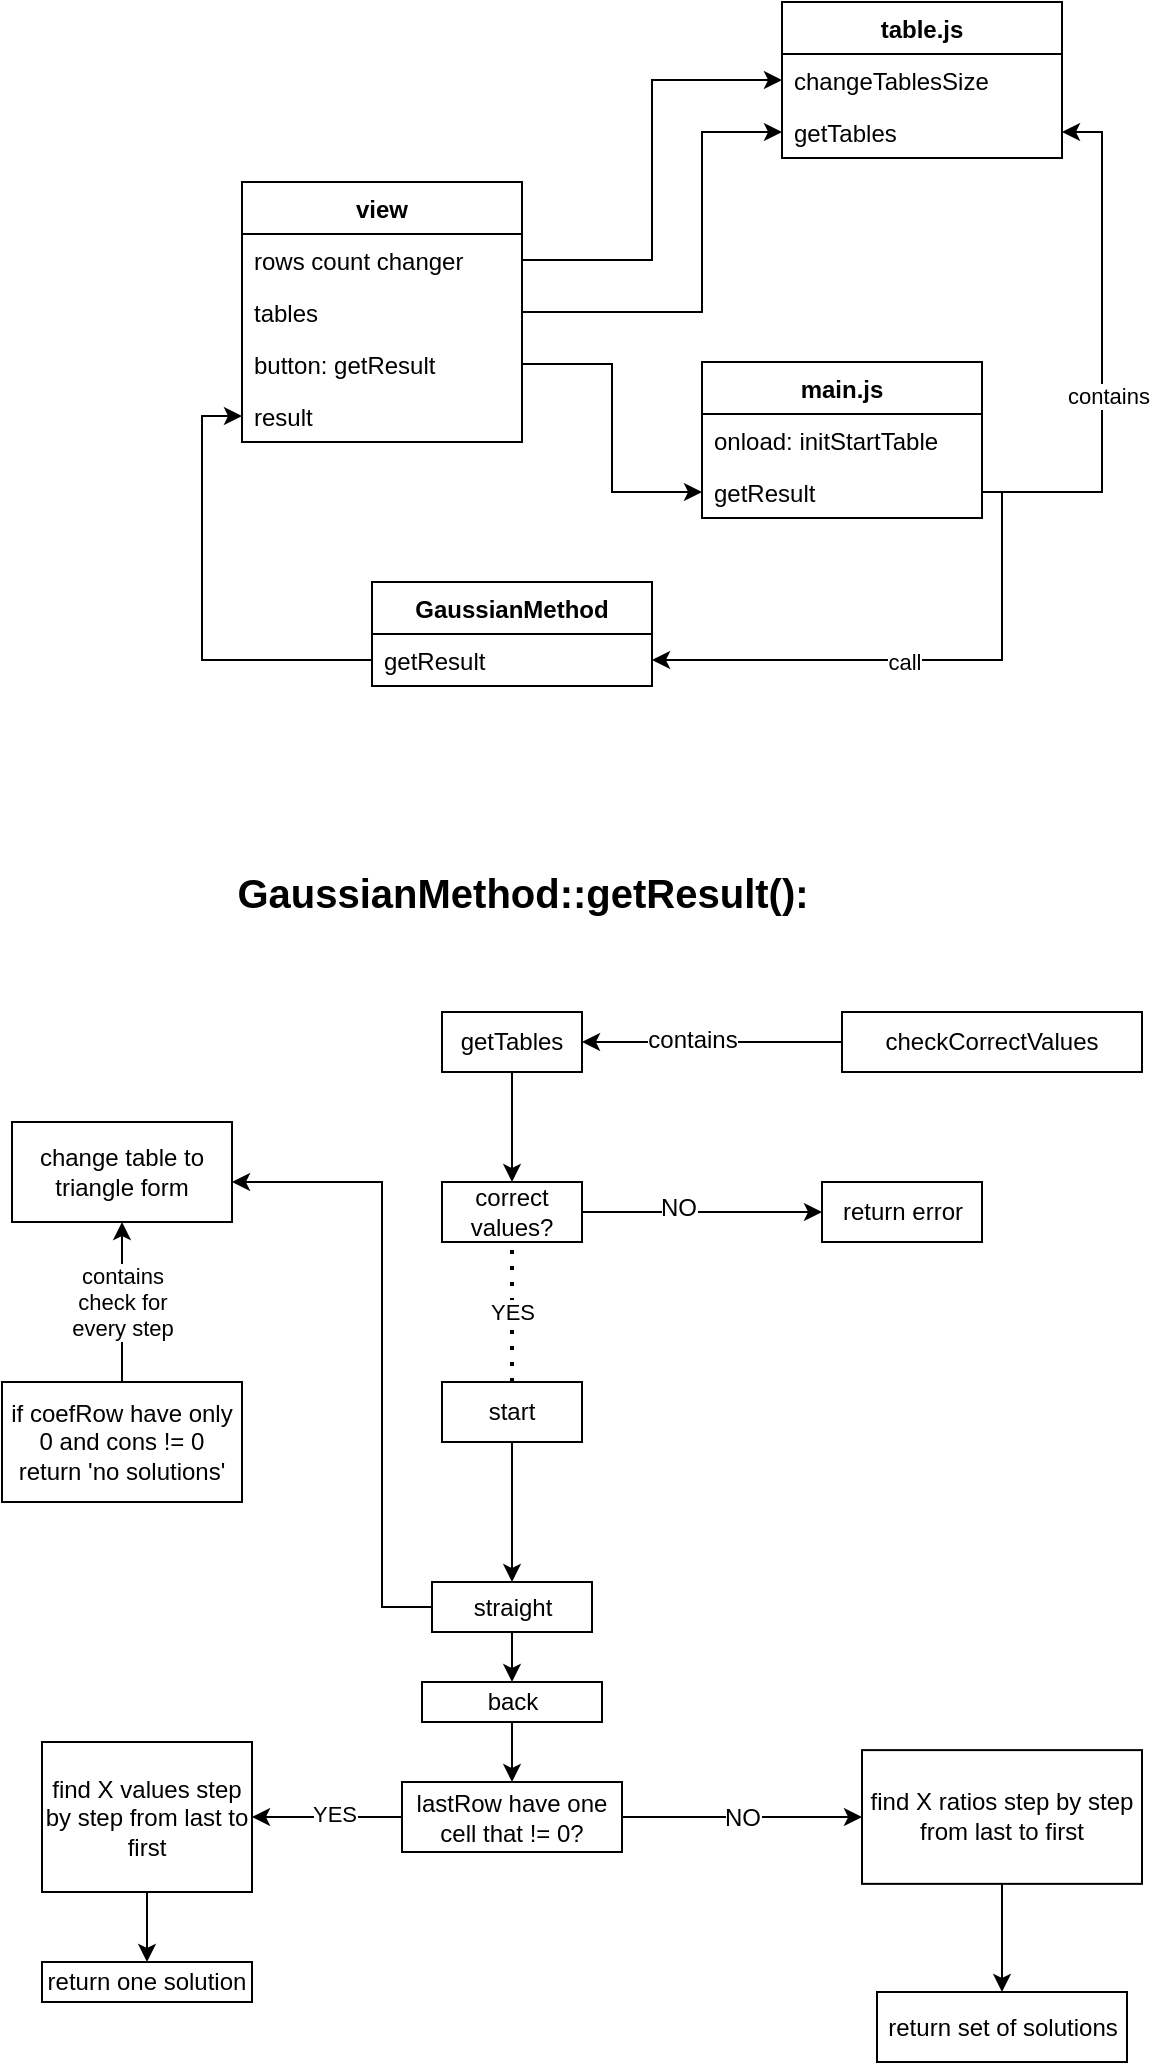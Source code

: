 <mxfile version="13.6.9" type="device"><diagram id="i2ML6EGwVFvfbJ4fMxRu" name="Page-1"><mxGraphModel dx="1422" dy="762" grid="1" gridSize="10" guides="1" tooltips="1" connect="1" arrows="1" fold="1" page="1" pageScale="1" pageWidth="827" pageHeight="1169" math="0" shadow="0"><root><mxCell id="0"/><mxCell id="1" parent="0"/><mxCell id="g97Z1LXwfB5mILp9pLlK-12" style="edgeStyle=orthogonalEdgeStyle;rounded=0;orthogonalLoop=1;jettySize=auto;html=1;" parent="1" source="g97Z1LXwfB5mILp9pLlK-3" target="g97Z1LXwfB5mILp9pLlK-8" edge="1"><mxGeometry relative="1" as="geometry"/></mxCell><mxCell id="g97Z1LXwfB5mILp9pLlK-2" value="view" style="swimlane;fontStyle=1;childLayout=stackLayout;horizontal=1;startSize=26;fillColor=none;horizontalStack=0;resizeParent=1;resizeParentMax=0;resizeLast=0;collapsible=1;marginBottom=0;" parent="1" vertex="1"><mxGeometry x="260" y="170" width="140" height="130" as="geometry"/></mxCell><mxCell id="g97Z1LXwfB5mILp9pLlK-3" value="rows count changer" style="text;strokeColor=none;fillColor=none;align=left;verticalAlign=top;spacingLeft=4;spacingRight=4;overflow=hidden;rotatable=0;points=[[0,0.5],[1,0.5]];portConstraint=eastwest;" parent="g97Z1LXwfB5mILp9pLlK-2" vertex="1"><mxGeometry y="26" width="140" height="26" as="geometry"/></mxCell><mxCell id="g97Z1LXwfB5mILp9pLlK-4" value="tables" style="text;strokeColor=none;fillColor=none;align=left;verticalAlign=top;spacingLeft=4;spacingRight=4;overflow=hidden;rotatable=0;points=[[0,0.5],[1,0.5]];portConstraint=eastwest;" parent="g97Z1LXwfB5mILp9pLlK-2" vertex="1"><mxGeometry y="52" width="140" height="26" as="geometry"/></mxCell><mxCell id="g97Z1LXwfB5mILp9pLlK-26" value="button: getResult" style="text;strokeColor=none;fillColor=none;align=left;verticalAlign=top;spacingLeft=4;spacingRight=4;overflow=hidden;rotatable=0;points=[[0,0.5],[1,0.5]];portConstraint=eastwest;" parent="g97Z1LXwfB5mILp9pLlK-2" vertex="1"><mxGeometry y="78" width="140" height="26" as="geometry"/></mxCell><mxCell id="g97Z1LXwfB5mILp9pLlK-13" value="result" style="text;strokeColor=none;fillColor=none;align=left;verticalAlign=top;spacingLeft=4;spacingRight=4;overflow=hidden;rotatable=0;points=[[0,0.5],[1,0.5]];portConstraint=eastwest;" parent="g97Z1LXwfB5mILp9pLlK-2" vertex="1"><mxGeometry y="104" width="140" height="26" as="geometry"/></mxCell><mxCell id="g97Z1LXwfB5mILp9pLlK-39" style="edgeStyle=orthogonalEdgeStyle;rounded=0;orthogonalLoop=1;jettySize=auto;html=1;" parent="1" source="g97Z1LXwfB5mILp9pLlK-4" target="g97Z1LXwfB5mILp9pLlK-9" edge="1"><mxGeometry relative="1" as="geometry"><Array as="points"><mxPoint x="490" y="235"/><mxPoint x="490" y="145"/></Array></mxGeometry></mxCell><mxCell id="g97Z1LXwfB5mILp9pLlK-7" value="table.js" style="swimlane;fontStyle=1;childLayout=stackLayout;horizontal=1;startSize=26;fillColor=none;horizontalStack=0;resizeParent=1;resizeParentMax=0;resizeLast=0;collapsible=1;marginBottom=0;" parent="1" vertex="1"><mxGeometry x="530" y="80" width="140" height="78" as="geometry"/></mxCell><mxCell id="g97Z1LXwfB5mILp9pLlK-8" value="changeTablesSize" style="text;strokeColor=none;fillColor=none;align=left;verticalAlign=top;spacingLeft=4;spacingRight=4;overflow=hidden;rotatable=0;points=[[0,0.5],[1,0.5]];portConstraint=eastwest;" parent="g97Z1LXwfB5mILp9pLlK-7" vertex="1"><mxGeometry y="26" width="140" height="26" as="geometry"/></mxCell><mxCell id="g97Z1LXwfB5mILp9pLlK-9" value="getTables" style="text;strokeColor=none;fillColor=none;align=left;verticalAlign=top;spacingLeft=4;spacingRight=4;overflow=hidden;rotatable=0;points=[[0,0.5],[1,0.5]];portConstraint=eastwest;" parent="g97Z1LXwfB5mILp9pLlK-7" vertex="1"><mxGeometry y="52" width="140" height="26" as="geometry"/></mxCell><mxCell id="g97Z1LXwfB5mILp9pLlK-43" value="GaussianMethod::getResult():" style="text;html=1;align=center;verticalAlign=middle;resizable=0;points=[];autosize=1;fontSize=20;fontStyle=1" parent="1" vertex="1"><mxGeometry x="250" y="510" width="300" height="30" as="geometry"/></mxCell><mxCell id="w1zlM0vdtbjrUi01qBrn-16" style="edgeStyle=orthogonalEdgeStyle;rounded=0;orthogonalLoop=1;jettySize=auto;html=1;" edge="1" parent="1" source="g97Z1LXwfB5mILp9pLlK-44" target="g97Z1LXwfB5mILp9pLlK-61"><mxGeometry relative="1" as="geometry"/></mxCell><mxCell id="g97Z1LXwfB5mILp9pLlK-44" value="start" style="rounded=0;whiteSpace=wrap;html=1;fontSize=12;" parent="1" vertex="1"><mxGeometry x="360" y="770" width="70" height="30" as="geometry"/></mxCell><mxCell id="w1zlM0vdtbjrUi01qBrn-14" style="edgeStyle=orthogonalEdgeStyle;rounded=0;orthogonalLoop=1;jettySize=auto;html=1;" edge="1" parent="1" source="g97Z1LXwfB5mILp9pLlK-46" target="g97Z1LXwfB5mILp9pLlK-56"><mxGeometry relative="1" as="geometry"/></mxCell><mxCell id="g97Z1LXwfB5mILp9pLlK-46" value="getTables" style="rounded=0;whiteSpace=wrap;html=1;fontSize=12;" parent="1" vertex="1"><mxGeometry x="360" y="585" width="70" height="30" as="geometry"/></mxCell><mxCell id="g97Z1LXwfB5mILp9pLlK-52" style="edgeStyle=orthogonalEdgeStyle;rounded=0;orthogonalLoop=1;jettySize=auto;html=1;fontSize=12;" parent="1" source="g97Z1LXwfB5mILp9pLlK-51" target="g97Z1LXwfB5mILp9pLlK-46" edge="1"><mxGeometry relative="1" as="geometry"/></mxCell><mxCell id="g97Z1LXwfB5mILp9pLlK-54" value="contains" style="edgeLabel;html=1;align=center;verticalAlign=middle;resizable=0;points=[];fontSize=12;" parent="g97Z1LXwfB5mILp9pLlK-52" vertex="1" connectable="0"><mxGeometry x="0.154" y="-1" relative="1" as="geometry"><mxPoint as="offset"/></mxGeometry></mxCell><mxCell id="g97Z1LXwfB5mILp9pLlK-51" value="checkCorrectValues" style="rounded=0;whiteSpace=wrap;html=1;fontSize=12;" parent="1" vertex="1"><mxGeometry x="560" y="585" width="150" height="30" as="geometry"/></mxCell><mxCell id="g97Z1LXwfB5mILp9pLlK-57" style="edgeStyle=orthogonalEdgeStyle;rounded=0;orthogonalLoop=1;jettySize=auto;html=1;fontSize=12;" parent="1" source="g97Z1LXwfB5mILp9pLlK-56" target="g97Z1LXwfB5mILp9pLlK-58" edge="1"><mxGeometry relative="1" as="geometry"><mxPoint x="680" y="705" as="targetPoint"/></mxGeometry></mxCell><mxCell id="g97Z1LXwfB5mILp9pLlK-59" value="NO" style="edgeLabel;html=1;align=center;verticalAlign=middle;resizable=0;points=[];fontSize=12;" parent="g97Z1LXwfB5mILp9pLlK-57" vertex="1" connectable="0"><mxGeometry x="-0.2" y="2" relative="1" as="geometry"><mxPoint as="offset"/></mxGeometry></mxCell><mxCell id="g97Z1LXwfB5mILp9pLlK-56" value="correct values?" style="rounded=0;whiteSpace=wrap;html=1;fontSize=12;" parent="1" vertex="1"><mxGeometry x="360" y="670" width="70" height="30" as="geometry"/></mxCell><mxCell id="g97Z1LXwfB5mILp9pLlK-58" value="return error" style="html=1;" parent="1" vertex="1"><mxGeometry x="550" y="670" width="80" height="30" as="geometry"/></mxCell><mxCell id="g97Z1LXwfB5mILp9pLlK-62" style="edgeStyle=orthogonalEdgeStyle;rounded=0;orthogonalLoop=1;jettySize=auto;html=1;fontSize=12;" parent="1" source="g97Z1LXwfB5mILp9pLlK-61" target="g97Z1LXwfB5mILp9pLlK-63" edge="1"><mxGeometry relative="1" as="geometry"><mxPoint x="395" y="950" as="targetPoint"/></mxGeometry></mxCell><mxCell id="g97Z1LXwfB5mILp9pLlK-66" style="edgeStyle=orthogonalEdgeStyle;rounded=0;orthogonalLoop=1;jettySize=auto;html=1;fontSize=12;" parent="1" source="g97Z1LXwfB5mILp9pLlK-61" target="g97Z1LXwfB5mILp9pLlK-67" edge="1"><mxGeometry relative="1" as="geometry"><mxPoint x="270" y="790" as="targetPoint"/><Array as="points"><mxPoint x="330" y="883"/><mxPoint x="330" y="670"/></Array></mxGeometry></mxCell><mxCell id="g97Z1LXwfB5mILp9pLlK-61" value="straight" style="html=1;" parent="1" vertex="1"><mxGeometry x="355" y="870" width="80" height="25" as="geometry"/></mxCell><mxCell id="g97Z1LXwfB5mILp9pLlK-75" style="edgeStyle=orthogonalEdgeStyle;rounded=0;orthogonalLoop=1;jettySize=auto;html=1;exitX=0.5;exitY=1;exitDx=0;exitDy=0;fontSize=12;" parent="1" source="g97Z1LXwfB5mILp9pLlK-63" target="g97Z1LXwfB5mILp9pLlK-76" edge="1"><mxGeometry relative="1" as="geometry"><mxPoint x="395" y="980" as="targetPoint"/></mxGeometry></mxCell><mxCell id="g97Z1LXwfB5mILp9pLlK-63" value="back" style="html=1;" parent="1" vertex="1"><mxGeometry x="350" y="920" width="90" height="20" as="geometry"/></mxCell><mxCell id="g97Z1LXwfB5mILp9pLlK-15" value="main.js" style="swimlane;fontStyle=1;childLayout=stackLayout;horizontal=1;startSize=26;fillColor=none;horizontalStack=0;resizeParent=1;resizeParentMax=0;resizeLast=0;collapsible=1;marginBottom=0;" parent="1" vertex="1"><mxGeometry x="490" y="260" width="140" height="78" as="geometry"/></mxCell><mxCell id="g97Z1LXwfB5mILp9pLlK-17" value="onload: initStartTable" style="text;strokeColor=none;fillColor=none;align=left;verticalAlign=top;spacingLeft=4;spacingRight=4;overflow=hidden;rotatable=0;points=[[0,0.5],[1,0.5]];portConstraint=eastwest;" parent="g97Z1LXwfB5mILp9pLlK-15" vertex="1"><mxGeometry y="26" width="140" height="26" as="geometry"/></mxCell><mxCell id="g97Z1LXwfB5mILp9pLlK-23" value="getResult" style="text;strokeColor=none;fillColor=none;align=left;verticalAlign=top;spacingLeft=4;spacingRight=4;overflow=hidden;rotatable=0;points=[[0,0.5],[1,0.5]];portConstraint=eastwest;" parent="g97Z1LXwfB5mILp9pLlK-15" vertex="1"><mxGeometry y="52" width="140" height="26" as="geometry"/></mxCell><mxCell id="g97Z1LXwfB5mILp9pLlK-65" value="return one solution" style="html=1;verticalAlign=middle;whiteSpace=wrap;" parent="1" vertex="1"><mxGeometry x="160" y="1060" width="105" height="20" as="geometry"/></mxCell><mxCell id="g97Z1LXwfB5mILp9pLlK-67" value="change table to triangle form" style="html=1;whiteSpace=wrap;" parent="1" vertex="1"><mxGeometry x="145" y="640" width="110" height="50" as="geometry"/></mxCell><mxCell id="g97Z1LXwfB5mILp9pLlK-81" style="edgeStyle=orthogonalEdgeStyle;rounded=0;orthogonalLoop=1;jettySize=auto;html=1;entryX=0.5;entryY=0;entryDx=0;entryDy=0;fontSize=12;" parent="1" source="g97Z1LXwfB5mILp9pLlK-69" target="g97Z1LXwfB5mILp9pLlK-65" edge="1"><mxGeometry relative="1" as="geometry"/></mxCell><mxCell id="g97Z1LXwfB5mILp9pLlK-69" value="find X values step by step from last to first" style="html=1;whiteSpace=wrap;" parent="1" vertex="1"><mxGeometry x="160" y="950" width="105" height="75" as="geometry"/></mxCell><mxCell id="g97Z1LXwfB5mILp9pLlK-71" style="edgeStyle=orthogonalEdgeStyle;rounded=0;orthogonalLoop=1;jettySize=auto;html=1;entryX=0.5;entryY=1;entryDx=0;entryDy=0;fontSize=12;" parent="1" source="g97Z1LXwfB5mILp9pLlK-70" target="g97Z1LXwfB5mILp9pLlK-67" edge="1"><mxGeometry relative="1" as="geometry"/></mxCell><mxCell id="g97Z1LXwfB5mILp9pLlK-73" value="contains&lt;br&gt;check for&lt;br&gt;every step" style="edgeLabel;html=1;align=center;verticalAlign=middle;resizable=0;points=[];" parent="g97Z1LXwfB5mILp9pLlK-71" vertex="1" connectable="0"><mxGeometry x="0.25" y="-2" relative="1" as="geometry"><mxPoint x="-2" y="10" as="offset"/></mxGeometry></mxCell><mxCell id="g97Z1LXwfB5mILp9pLlK-70" value="if coefRow have only 0 and cons != 0&lt;br&gt;return 'no solutions'" style="html=1;whiteSpace=wrap;" parent="1" vertex="1"><mxGeometry x="140" y="770" width="120" height="60" as="geometry"/></mxCell><mxCell id="g97Z1LXwfB5mILp9pLlK-77" style="edgeStyle=orthogonalEdgeStyle;rounded=0;orthogonalLoop=1;jettySize=auto;html=1;entryX=1;entryY=0.5;entryDx=0;entryDy=0;fontSize=12;" parent="1" source="g97Z1LXwfB5mILp9pLlK-76" target="g97Z1LXwfB5mILp9pLlK-69" edge="1"><mxGeometry relative="1" as="geometry"><Array as="points"><mxPoint x="300" y="988"/><mxPoint x="300" y="988"/></Array></mxGeometry></mxCell><mxCell id="g97Z1LXwfB5mILp9pLlK-78" value="YES" style="edgeLabel;html=1;align=center;verticalAlign=middle;resizable=0;points=[];" parent="g97Z1LXwfB5mILp9pLlK-77" vertex="1" connectable="0"><mxGeometry x="-0.096" y="-2" relative="1" as="geometry"><mxPoint as="offset"/></mxGeometry></mxCell><mxCell id="g97Z1LXwfB5mILp9pLlK-79" value="NO" style="edgeStyle=orthogonalEdgeStyle;rounded=0;orthogonalLoop=1;jettySize=auto;html=1;fontSize=12;" parent="1" source="g97Z1LXwfB5mILp9pLlK-76" target="g97Z1LXwfB5mILp9pLlK-80" edge="1"><mxGeometry relative="1" as="geometry"><mxPoint x="560" y="987.5" as="targetPoint"/></mxGeometry></mxCell><mxCell id="g97Z1LXwfB5mILp9pLlK-76" value="lastRow have one cell that != 0?" style="html=1;whiteSpace=wrap;" parent="1" vertex="1"><mxGeometry x="340" y="970" width="110" height="35" as="geometry"/></mxCell><mxCell id="g97Z1LXwfB5mILp9pLlK-82" style="edgeStyle=orthogonalEdgeStyle;rounded=0;orthogonalLoop=1;jettySize=auto;html=1;fontSize=12;" parent="1" source="g97Z1LXwfB5mILp9pLlK-80" target="g97Z1LXwfB5mILp9pLlK-83" edge="1"><mxGeometry relative="1" as="geometry"><mxPoint x="640" y="1100" as="targetPoint"/></mxGeometry></mxCell><mxCell id="g97Z1LXwfB5mILp9pLlK-80" value="find X ratios step by step from last to first" style="html=1;whiteSpace=wrap;" parent="1" vertex="1"><mxGeometry x="570" y="954.06" width="140" height="66.87" as="geometry"/></mxCell><mxCell id="g97Z1LXwfB5mILp9pLlK-83" value="return set of solutions" style="html=1;" parent="1" vertex="1"><mxGeometry x="577.5" y="1075" width="125" height="35" as="geometry"/></mxCell><mxCell id="g97Z1LXwfB5mILp9pLlK-34" value="GaussianMethod" style="swimlane;fontStyle=1;childLayout=stackLayout;horizontal=1;startSize=26;fillColor=none;horizontalStack=0;resizeParent=1;resizeParentMax=0;resizeLast=0;collapsible=1;marginBottom=0;" parent="1" vertex="1"><mxGeometry x="325" y="370" width="140" height="52" as="geometry"/></mxCell><mxCell id="g97Z1LXwfB5mILp9pLlK-38" value="getResult" style="text;strokeColor=none;fillColor=none;align=left;verticalAlign=top;spacingLeft=4;spacingRight=4;overflow=hidden;rotatable=0;points=[[0,0.5],[1,0.5]];portConstraint=eastwest;" parent="g97Z1LXwfB5mILp9pLlK-34" vertex="1"><mxGeometry y="26" width="140" height="26" as="geometry"/></mxCell><mxCell id="w1zlM0vdtbjrUi01qBrn-3" style="edgeStyle=orthogonalEdgeStyle;rounded=0;orthogonalLoop=1;jettySize=auto;html=1;entryX=1;entryY=0.5;entryDx=0;entryDy=0;" edge="1" parent="1" source="g97Z1LXwfB5mILp9pLlK-23" target="g97Z1LXwfB5mILp9pLlK-9"><mxGeometry relative="1" as="geometry"/></mxCell><mxCell id="w1zlM0vdtbjrUi01qBrn-4" value="contains" style="edgeLabel;html=1;align=center;verticalAlign=middle;resizable=0;points=[];" vertex="1" connectable="0" parent="w1zlM0vdtbjrUi01qBrn-3"><mxGeometry x="-0.169" y="-3" relative="1" as="geometry"><mxPoint as="offset"/></mxGeometry></mxCell><mxCell id="w1zlM0vdtbjrUi01qBrn-5" style="edgeStyle=orthogonalEdgeStyle;rounded=0;orthogonalLoop=1;jettySize=auto;html=1;entryX=0;entryY=0.5;entryDx=0;entryDy=0;" edge="1" parent="1" source="g97Z1LXwfB5mILp9pLlK-26" target="g97Z1LXwfB5mILp9pLlK-23"><mxGeometry relative="1" as="geometry"/></mxCell><mxCell id="w1zlM0vdtbjrUi01qBrn-7" style="edgeStyle=orthogonalEdgeStyle;rounded=0;orthogonalLoop=1;jettySize=auto;html=1;entryX=1;entryY=0.5;entryDx=0;entryDy=0;" edge="1" parent="1" source="g97Z1LXwfB5mILp9pLlK-23" target="g97Z1LXwfB5mILp9pLlK-38"><mxGeometry relative="1" as="geometry"><Array as="points"><mxPoint x="640" y="325"/><mxPoint x="640" y="409"/></Array></mxGeometry></mxCell><mxCell id="w1zlM0vdtbjrUi01qBrn-9" value="call" style="edgeLabel;html=1;align=center;verticalAlign=middle;resizable=0;points=[];" vertex="1" connectable="0" parent="w1zlM0vdtbjrUi01qBrn-7"><mxGeometry x="0.063" y="1" relative="1" as="geometry"><mxPoint as="offset"/></mxGeometry></mxCell><mxCell id="w1zlM0vdtbjrUi01qBrn-8" style="edgeStyle=orthogonalEdgeStyle;rounded=0;orthogonalLoop=1;jettySize=auto;html=1;entryX=0;entryY=0.5;entryDx=0;entryDy=0;" edge="1" parent="1" source="g97Z1LXwfB5mILp9pLlK-38" target="g97Z1LXwfB5mILp9pLlK-13"><mxGeometry relative="1" as="geometry"/></mxCell><mxCell id="w1zlM0vdtbjrUi01qBrn-17" value="YES" style="endArrow=none;dashed=1;html=1;dashPattern=1 3;strokeWidth=2;entryX=0.5;entryY=1;entryDx=0;entryDy=0;exitX=0.5;exitY=0;exitDx=0;exitDy=0;" edge="1" parent="1" source="g97Z1LXwfB5mILp9pLlK-44" target="g97Z1LXwfB5mILp9pLlK-56"><mxGeometry width="50" height="50" relative="1" as="geometry"><mxPoint x="390" y="820" as="sourcePoint"/><mxPoint x="440" y="770" as="targetPoint"/></mxGeometry></mxCell></root></mxGraphModel></diagram></mxfile>